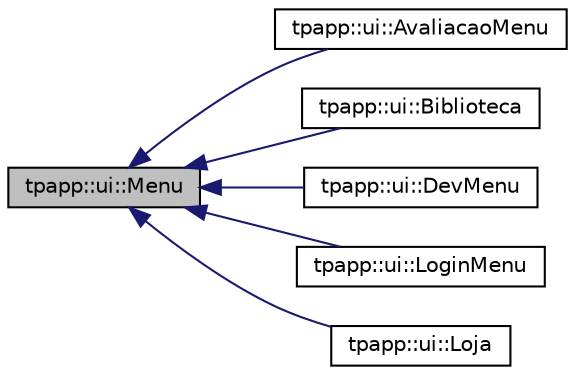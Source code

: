 digraph "tpapp::ui::Menu"
{
 // LATEX_PDF_SIZE
  edge [fontname="Helvetica",fontsize="10",labelfontname="Helvetica",labelfontsize="10"];
  node [fontname="Helvetica",fontsize="10",shape=record];
  rankdir="LR";
  Node1 [label="tpapp::ui::Menu",height=0.2,width=0.4,color="black", fillcolor="grey75", style="filled", fontcolor="black",tooltip=" "];
  Node1 -> Node2 [dir="back",color="midnightblue",fontsize="10",style="solid",fontname="Helvetica"];
  Node2 [label="tpapp::ui::AvaliacaoMenu",height=0.2,width=0.4,color="black", fillcolor="white", style="filled",URL="$classtpapp_1_1ui_1_1AvaliacaoMenu.html",tooltip=" "];
  Node1 -> Node3 [dir="back",color="midnightblue",fontsize="10",style="solid",fontname="Helvetica"];
  Node3 [label="tpapp::ui::Biblioteca",height=0.2,width=0.4,color="black", fillcolor="white", style="filled",URL="$classtpapp_1_1ui_1_1Biblioteca.html",tooltip=" "];
  Node1 -> Node4 [dir="back",color="midnightblue",fontsize="10",style="solid",fontname="Helvetica"];
  Node4 [label="tpapp::ui::DevMenu",height=0.2,width=0.4,color="black", fillcolor="white", style="filled",URL="$classtpapp_1_1ui_1_1DevMenu.html",tooltip=" "];
  Node1 -> Node5 [dir="back",color="midnightblue",fontsize="10",style="solid",fontname="Helvetica"];
  Node5 [label="tpapp::ui::LoginMenu",height=0.2,width=0.4,color="black", fillcolor="white", style="filled",URL="$classtpapp_1_1ui_1_1LoginMenu.html",tooltip=" "];
  Node1 -> Node6 [dir="back",color="midnightblue",fontsize="10",style="solid",fontname="Helvetica"];
  Node6 [label="tpapp::ui::Loja",height=0.2,width=0.4,color="black", fillcolor="white", style="filled",URL="$classtpapp_1_1ui_1_1Loja.html",tooltip=" "];
}
